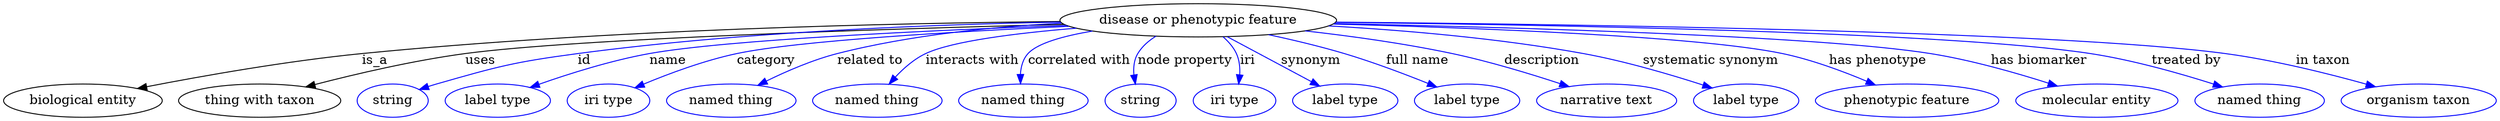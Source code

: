 digraph {
	graph [bb="0,0,2190.9,123"];
	node [label="\N"];
	"disease or phenotypic feature"	 [height=0.5,
		label="disease or phenotypic feature",
		pos="1053.2,105",
		width=3.1775];
	"biological entity"	 [height=0.5,
		pos="68.244,18",
		width=1.8957];
	"disease or phenotypic feature" -> "biological entity"	 [label=is_a,
		lp="327.24,61.5",
		pos="e,117.25,30.593 941.06,101.47 765.49,95.617 433.73,83.134 316.24,69 250.92,61.141 177.2,45.036 127.23,33.015"];
	"thing with taxon"	 [height=0.5,
		pos="223.24,18",
		width=1.9137];
	"disease or phenotypic feature" -> "thing with taxon"	 [label=uses,
		lp="421.24,61.5",
		pos="e,265.52,32.354 940.68,101.58 783.99,96.324 508.23,85.15 409.24,69 363.13,61.477 312.03,47.004 275.08,35.392"];
	id	 [color=blue,
		height=0.5,
		label=string,
		pos="340.24,18",
		width=0.84854];
	"disease or phenotypic feature" -> id	 [color=blue,
		label=id,
		lp="517.74,61.5",
		pos="e,364.08,29.557 943.14,99.999 809.57,93.525 592.33,81.573 512.24,69 452.5,59.622 437.38,55.819 380.24,36 378,35.221 375.7,34.364 \
373.41,33.46",
		style=solid];
	name	 [color=blue,
		height=0.5,
		label="label type",
		pos="434.24,18",
		width=1.2638];
	"disease or phenotypic feature" -> name	 [color=blue,
		label=name,
		lp="594.74,61.5",
		pos="e,464.96,31.465 943.27,99.987 825.41,94.02 646.23,83.068 579.24,69 542.76,61.338 502.91,46.849 474.24,35.268",
		style=solid];
	category	 [color=blue,
		height=0.5,
		label="iri type",
		pos="534.24,18",
		width=1.011];
	"disease or phenotypic feature" -> category	 [color=blue,
		label=category,
		lp="683.74,61.5",
		pos="e,560.05,31.064 945.83,98.701 848.48,92.346 712.51,81.679 660.24,69 628.46,61.289 594.16,46.979 569.38,35.475",
		style=solid];
	"related to"	 [color=blue,
		height=0.5,
		label="named thing",
		pos="644.24,18",
		width=1.5346];
	"disease or phenotypic feature" -> "related to"	 [color=blue,
		label="related to",
		lp="775.24,61.5",
		pos="e,670.87,34.032 951.82,96.64 878.52,89.909 786.16,79.815 749.24,69 725.07,61.917 699.61,49.687 679.82,38.979",
		style=solid];
	"interacts with"	 [color=blue,
		height=0.5,
		label="named thing",
		pos="772.24,18",
		width=1.5346];
	"disease or phenotypic feature" -> "interacts with"	 [color=blue,
		label="interacts with",
		lp="863.24,61.5",
		pos="e,785.91,35.512 956.33,95.38 905.47,89.2 849.07,80.226 826.24,69 813.64,62.803 801.99,52.651 792.76,43.029",
		style=solid];
	"correlated with"	 [color=blue,
		height=0.5,
		label="named thing",
		pos="900.24,18",
		width=1.5346];
	"disease or phenotypic feature" -> "correlated with"	 [color=blue,
		label="correlated with",
		lp="953.24,61.5",
		pos="e,900.04,36.273 973.26,91.998 946.68,86.151 921.49,78.422 912.24,69 906.33,62.974 903.13,54.614 901.45,46.405",
		style=solid];
	"node property"	 [color=blue,
		height=0.5,
		label=string,
		pos="1004.2,18",
		width=0.84854];
	"disease or phenotypic feature" -> "node property"	 [color=blue,
		label="node property",
		lp="1039.2,61.5",
		pos="e,998.79,35.958 1018.3,87.796 1011.4,82.73 1005.2,76.489 1001.2,69 997.58,62.008 996.83,53.713 997.4,45.867",
		style=solid];
	iri	 [color=blue,
		height=0.5,
		label="iri type",
		pos="1089.2,18",
		width=1.011];
	"disease or phenotypic feature" -> iri	 [color=blue,
		label=iri,
		lp="1092.7,61.5",
		pos="e,1088.6,36.08 1070,87.099 1074.3,81.647 1078.5,75.395 1081.2,69 1084.3,61.875 1086.2,53.732 1087.4,46.076",
		style=solid];
	synonym	 [color=blue,
		height=0.5,
		label="label type",
		pos="1189.2,18",
		width=1.2638];
	"disease or phenotypic feature" -> synonym	 [color=blue,
		label=synonym,
		lp="1155.7,61.5",
		pos="e,1165,33.538 1080.8,87.394 1102.7,73.394 1133.3,53.766 1156.5,38.957",
		style=solid];
	"full name"	 [color=blue,
		height=0.5,
		label="label type",
		pos="1298.2,18",
		width=1.2638];
	"disease or phenotypic feature" -> "full name"	 [color=blue,
		label="full name",
		lp="1246.7,61.5",
		pos="e,1270,32.268 1116.3,89.964 1138.4,84.142 1163.1,76.955 1185.2,69 1211,59.74 1239.1,47.093 1260.8,36.711",
		style=solid];
	description	 [color=blue,
		height=0.5,
		label="narrative text",
		pos="1419.2,18",
		width=1.6068];
	"disease or phenotypic feature" -> description	 [color=blue,
		label=description,
		lp="1355.7,61.5",
		pos="e,1384.5,32.525 1145,94.165 1185.9,88.343 1234.3,80.052 1277.2,69 1310.7,60.38 1347.4,47.097 1375.1,36.249",
		style=solid];
	"systematic synonym"	 [color=blue,
		height=0.5,
		label="label type",
		pos="1540.2,18",
		width=1.2638];
	"disease or phenotypic feature" -> "systematic synonym"	 [color=blue,
		label="systematic synonym",
		lp="1497.2,61.5",
		pos="e,1508.6,31.036 1162.4,99.479 1228.8,94.605 1315.1,85.57 1390.2,69 1427.9,60.697 1469.3,46.199 1499,34.778",
		style=solid];
	"has phenotype"	 [color=blue,
		height=0.5,
		label="phenotypic feature",
		pos="1680.2,18",
		width=2.1304];
	"disease or phenotypic feature" -> "has phenotype"	 [color=blue,
		label="has phenotype",
		lp="1642.7,61.5",
		pos="e,1648.6,34.468 1165.3,101.18 1290.6,96.176 1485.5,85.968 1557.2,69 1585.6,62.291 1615.9,49.814 1639.3,38.881",
		style=solid];
	"has biomarker"	 [color=blue,
		height=0.5,
		label="molecular entity",
		pos="1844.2,18",
		width=1.9137];
	"disease or phenotypic feature" -> "has biomarker"	 [color=blue,
		label="has biomarker",
		lp="1783.7,61.5",
		pos="e,1806.6,33.151 1166.3,102.04 1320.8,97.387 1589.8,86.999 1686.2,69 1724.3,61.89 1766,48.181 1797,36.766",
		style=solid];
	"treated by"	 [color=blue,
		height=0.5,
		label="named thing",
		pos="1986.2,18",
		width=1.5346];
	"disease or phenotypic feature" -> "treated by"	 [color=blue,
		label="treated by",
		lp="1912.7,61.5",
		pos="e,1951.6,32.064 1167.2,103.38 1350.9,100.16 1704,91.219 1827.2,69 1867.1,61.819 1910.7,47.31 1942.2,35.598",
		style=solid];
	"in taxon"	 [color=blue,
		height=0.5,
		label="organism taxon",
		pos="2125.2,18",
		width=1.8234];
	"disease or phenotypic feature" -> "in taxon"	 [color=blue,
		label="in taxon",
		lp="2032.7,61.5",
		pos="e,2084.9,32.319 1167.4,103.71 1373,100.84 1798,92.222 1944.2,69 1989.3,61.838 2039.2,47.281 2075.1,35.546",
		style=solid];
}
